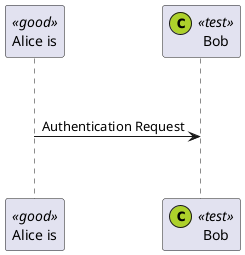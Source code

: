 @startuml
participant "Alice is" as A <<good>>
participant "Bob" as B  <<(c,#ADD12B) test>>
||45||
A -> B: Authentication Request
||45||

@enduml